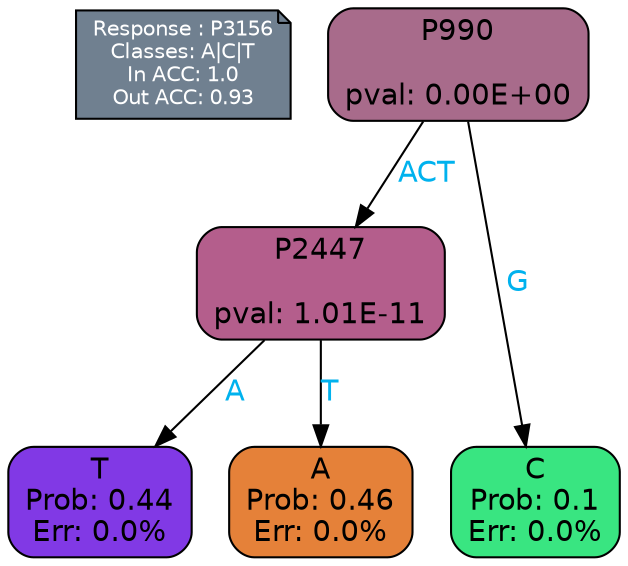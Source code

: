 digraph Tree {
node [shape=box, style="filled, rounded", color="black", fontname=helvetica] ;
graph [ranksep=equally, splines=polylines, bgcolor=transparent, dpi=600] ;
edge [fontname=helvetica] ;
LEGEND [label="Response : P3156
Classes: A|C|T
In ACC: 1.0
Out ACC: 0.93
",shape=note,align=left,style=filled,fillcolor="slategray",fontcolor="white",fontsize=10];1 [label="P990

pval: 0.00E+00", fillcolor="#a86b8b"] ;
2 [label="P2447

pval: 1.01E-11", fillcolor="#b45e8c"] ;
3 [label="T
Prob: 0.44
Err: 0.0%", fillcolor="#8139e5"] ;
4 [label="A
Prob: 0.46
Err: 0.0%", fillcolor="#e58139"] ;
5 [label="C
Prob: 0.1
Err: 0.0%", fillcolor="#39e581"] ;
1 -> 2 [label="ACT",fontcolor=deepskyblue2] ;
1 -> 5 [label="G",fontcolor=deepskyblue2] ;
2 -> 3 [label="A",fontcolor=deepskyblue2] ;
2 -> 4 [label="T",fontcolor=deepskyblue2] ;
{rank = same; 3;4;5;}{rank = same; LEGEND;1;}}